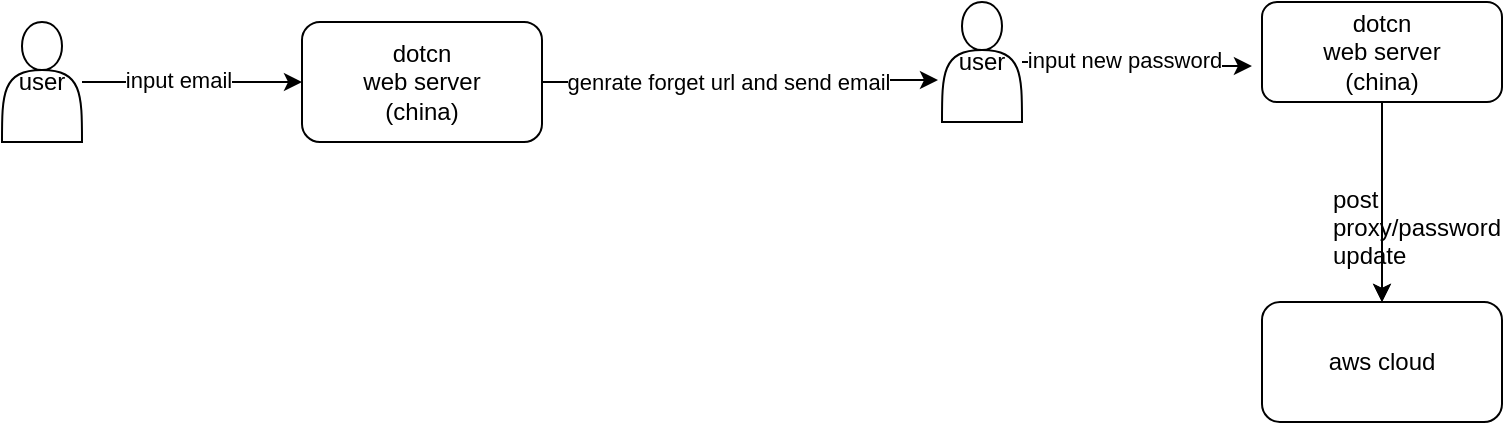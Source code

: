 <mxfile version="24.3.0" type="github">
  <diagram name="第 1 页" id="v8mL-R38DfBbgqLZ-8sR">
    <mxGraphModel dx="1434" dy="786" grid="1" gridSize="10" guides="1" tooltips="1" connect="1" arrows="1" fold="1" page="1" pageScale="1" pageWidth="827" pageHeight="1169" math="0" shadow="0">
      <root>
        <mxCell id="0" />
        <mxCell id="1" parent="0" />
        <mxCell id="HUhTeKomCQSXCw2tcIWB-4" style="edgeStyle=orthogonalEdgeStyle;rounded=0;orthogonalLoop=1;jettySize=auto;html=1;entryX=0;entryY=0.5;entryDx=0;entryDy=0;" edge="1" parent="1" source="HUhTeKomCQSXCw2tcIWB-2" target="HUhTeKomCQSXCw2tcIWB-20">
          <mxGeometry relative="1" as="geometry">
            <mxPoint x="180" y="240" as="targetPoint" />
          </mxGeometry>
        </mxCell>
        <mxCell id="HUhTeKomCQSXCw2tcIWB-5" value="input email" style="edgeLabel;html=1;align=center;verticalAlign=middle;resizable=0;points=[];" vertex="1" connectable="0" parent="HUhTeKomCQSXCw2tcIWB-4">
          <mxGeometry x="-0.131" y="1" relative="1" as="geometry">
            <mxPoint as="offset" />
          </mxGeometry>
        </mxCell>
        <mxCell id="HUhTeKomCQSXCw2tcIWB-2" value="user" style="shape=actor;whiteSpace=wrap;html=1;" vertex="1" parent="1">
          <mxGeometry x="30" y="210" width="40" height="60" as="geometry" />
        </mxCell>
        <mxCell id="HUhTeKomCQSXCw2tcIWB-10" value="user" style="shape=actor;whiteSpace=wrap;html=1;" vertex="1" parent="1">
          <mxGeometry x="500" y="200" width="40" height="60" as="geometry" />
        </mxCell>
        <mxCell id="HUhTeKomCQSXCw2tcIWB-17" value="" style="edgeStyle=orthogonalEdgeStyle;rounded=0;orthogonalLoop=1;jettySize=auto;html=1;" edge="1" parent="1" target="HUhTeKomCQSXCw2tcIWB-16">
          <mxGeometry relative="1" as="geometry">
            <mxPoint x="740" y="300" as="sourcePoint" />
          </mxGeometry>
        </mxCell>
        <mxCell id="HUhTeKomCQSXCw2tcIWB-18" value="&lt;p style=&quot;margin: 0px; font-variant-numeric: normal; font-variant-east-asian: normal; font-variant-alternates: normal; font-kerning: auto; font-optical-sizing: auto; font-feature-settings: normal; font-variation-settings: normal; font-variant-position: normal; font-stretch: normal; font-size: 12px; line-height: normal; text-align: start; text-wrap: wrap;&quot; class=&quot;p1&quot;&gt;post proxy/password update&lt;/p&gt;" style="edgeLabel;html=1;align=center;verticalAlign=middle;resizable=0;points=[];" vertex="1" connectable="0" parent="HUhTeKomCQSXCw2tcIWB-17">
          <mxGeometry x="-0.178" y="1" relative="1" as="geometry">
            <mxPoint y="-15" as="offset" />
          </mxGeometry>
        </mxCell>
        <mxCell id="HUhTeKomCQSXCw2tcIWB-16" value="aws cloud" style="whiteSpace=wrap;html=1;rounded=1;" vertex="1" parent="1">
          <mxGeometry x="660" y="350" width="120" height="60" as="geometry" />
        </mxCell>
        <mxCell id="HUhTeKomCQSXCw2tcIWB-20" value="dotcn&lt;div&gt;web server&lt;/div&gt;&lt;div&gt;(china)&lt;/div&gt;" style="whiteSpace=wrap;html=1;rounded=1;" vertex="1" parent="1">
          <mxGeometry x="180" y="210" width="120" height="60" as="geometry" />
        </mxCell>
        <mxCell id="HUhTeKomCQSXCw2tcIWB-23" style="edgeStyle=orthogonalEdgeStyle;rounded=0;orthogonalLoop=1;jettySize=auto;html=1;entryX=-0.05;entryY=0.65;entryDx=0;entryDy=0;entryPerimeter=0;" edge="1" parent="1" source="HUhTeKomCQSXCw2tcIWB-20" target="HUhTeKomCQSXCw2tcIWB-10">
          <mxGeometry relative="1" as="geometry" />
        </mxCell>
        <mxCell id="HUhTeKomCQSXCw2tcIWB-24" value="genrate forget url and send email" style="edgeLabel;html=1;align=center;verticalAlign=middle;resizable=0;points=[];" vertex="1" connectable="0" parent="HUhTeKomCQSXCw2tcIWB-23">
          <mxGeometry x="-0.45" y="2" relative="1" as="geometry">
            <mxPoint x="38" y="2" as="offset" />
          </mxGeometry>
        </mxCell>
        <mxCell id="HUhTeKomCQSXCw2tcIWB-29" value="" style="edgeStyle=orthogonalEdgeStyle;rounded=0;orthogonalLoop=1;jettySize=auto;html=1;" edge="1" parent="1" source="HUhTeKomCQSXCw2tcIWB-28" target="HUhTeKomCQSXCw2tcIWB-16">
          <mxGeometry relative="1" as="geometry" />
        </mxCell>
        <mxCell id="HUhTeKomCQSXCw2tcIWB-28" value="dotcn&lt;div&gt;web server&lt;/div&gt;&lt;div&gt;(china)&lt;/div&gt;" style="whiteSpace=wrap;html=1;rounded=1;" vertex="1" parent="1">
          <mxGeometry x="660" y="200" width="120" height="50" as="geometry" />
        </mxCell>
        <mxCell id="HUhTeKomCQSXCw2tcIWB-30" style="edgeStyle=orthogonalEdgeStyle;rounded=0;orthogonalLoop=1;jettySize=auto;html=1;entryX=-0.042;entryY=0.64;entryDx=0;entryDy=0;entryPerimeter=0;" edge="1" parent="1" source="HUhTeKomCQSXCw2tcIWB-10" target="HUhTeKomCQSXCw2tcIWB-28">
          <mxGeometry relative="1" as="geometry" />
        </mxCell>
        <mxCell id="HUhTeKomCQSXCw2tcIWB-31" value="input new password" style="edgeLabel;html=1;align=center;verticalAlign=middle;resizable=0;points=[];" vertex="1" connectable="0" parent="HUhTeKomCQSXCw2tcIWB-30">
          <mxGeometry x="-0.124" y="1" relative="1" as="geometry">
            <mxPoint as="offset" />
          </mxGeometry>
        </mxCell>
      </root>
    </mxGraphModel>
  </diagram>
</mxfile>
